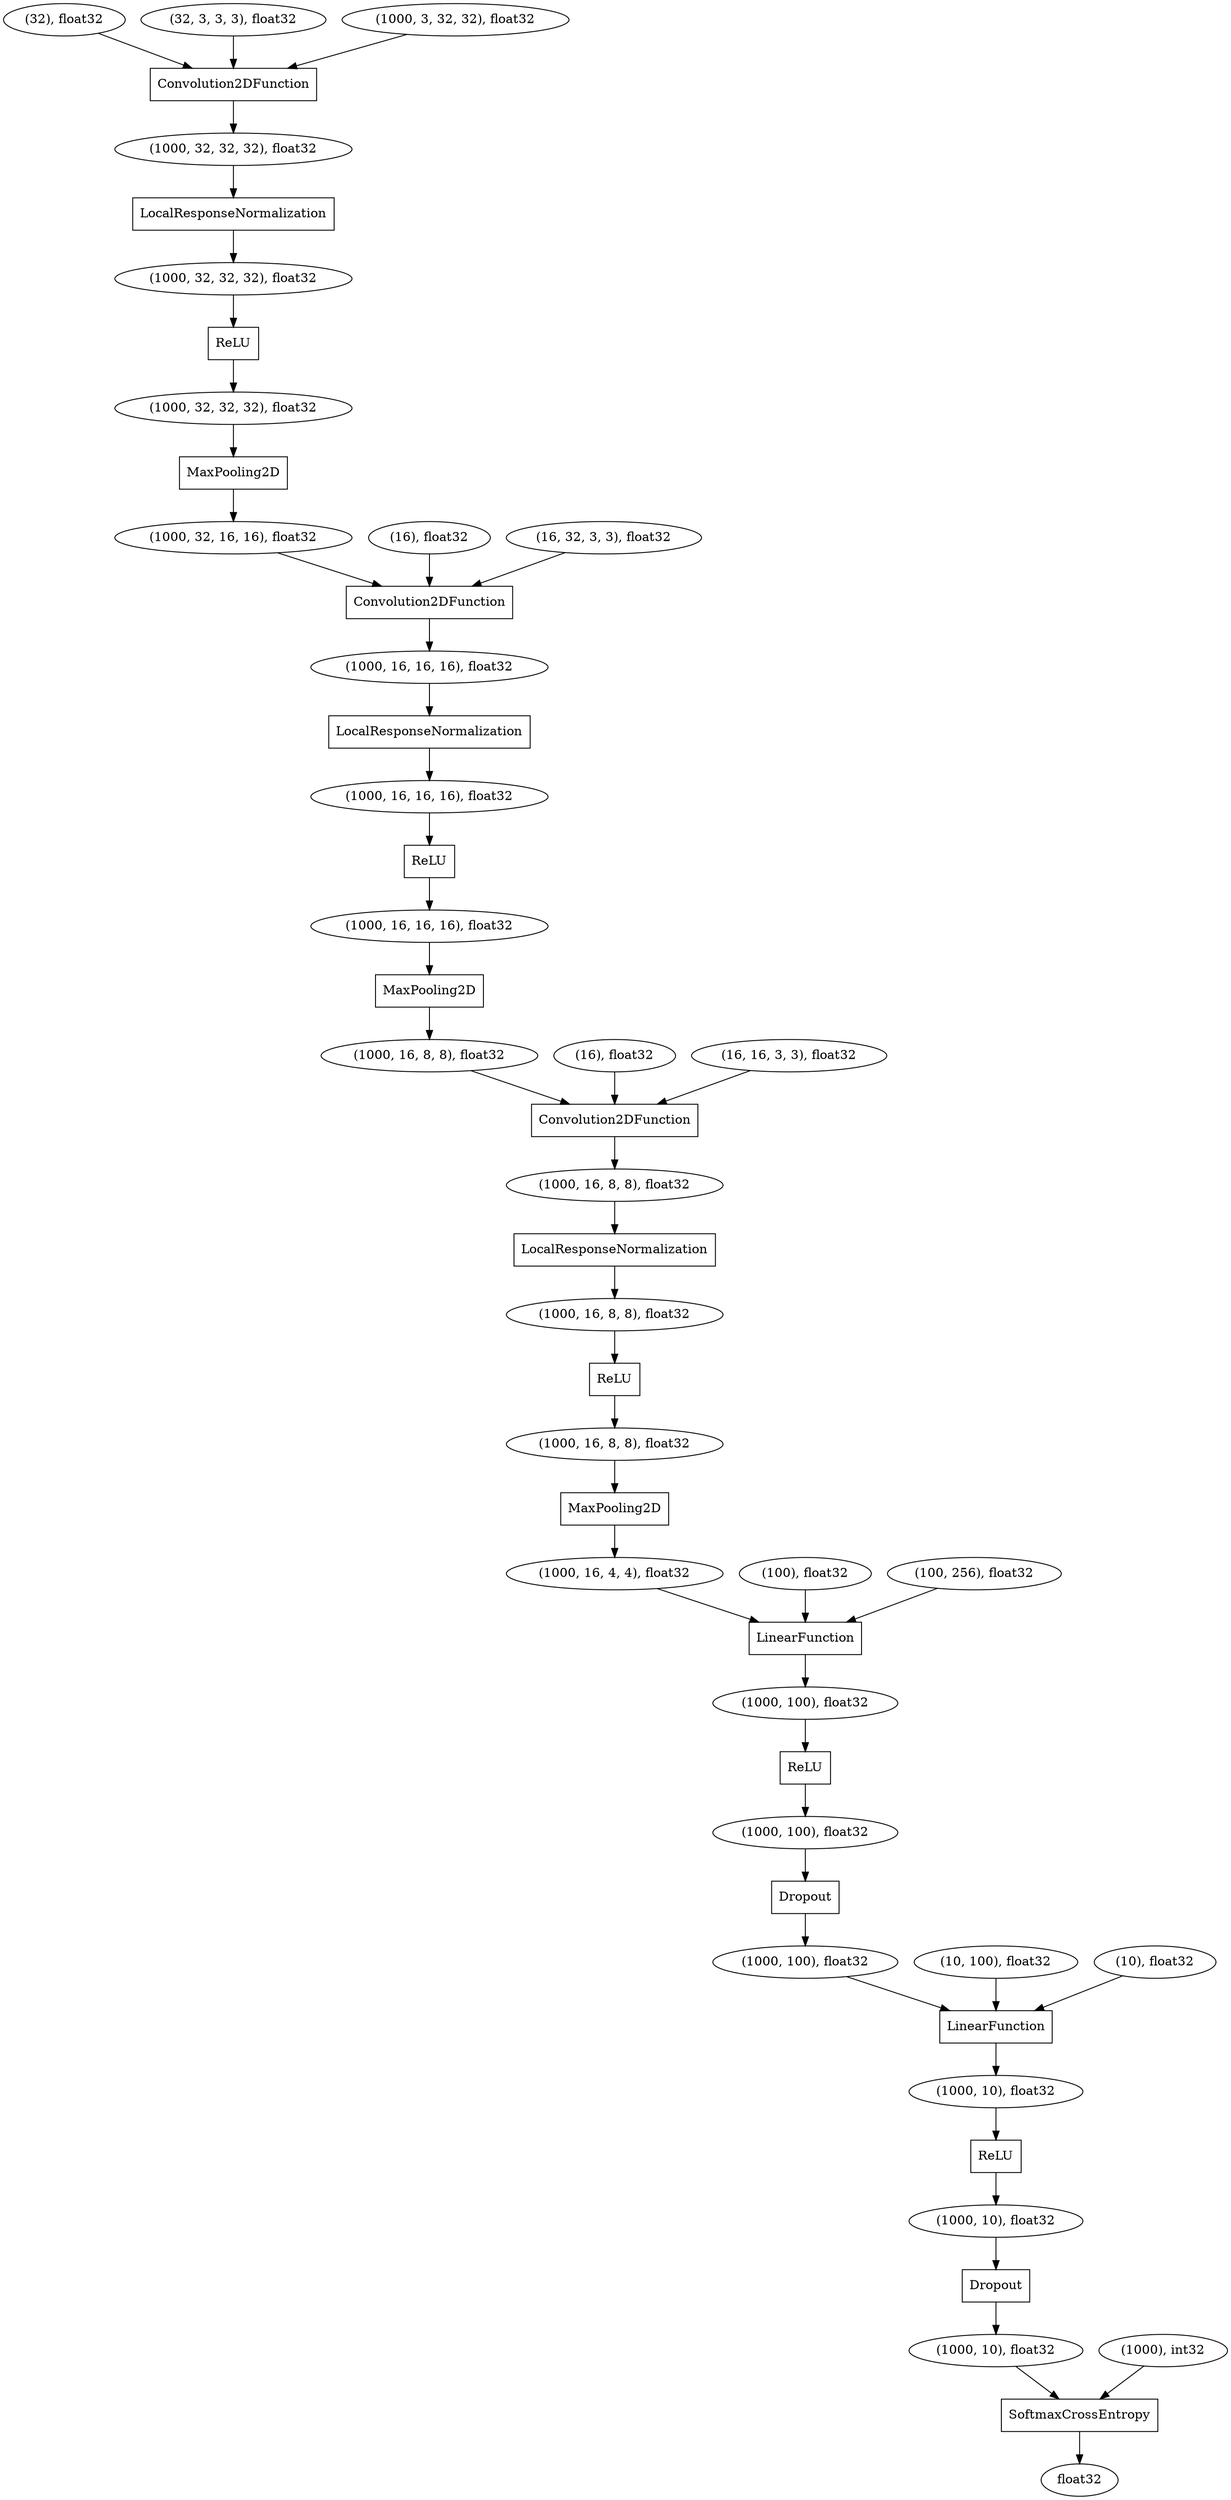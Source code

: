 digraph graphname{140544967561936 [shape="oval",label="(32), float32"];140544969140304 [shape="box",label="Dropout"];140544969139216 [shape="box",label="Convolution2DFunction"];140544967562128 [shape="oval",label="(16), float32"];140544969140432 [shape="box",label="LinearFunction"];140544968113872 [shape="box",label="ReLU"];140544967562064 [shape="oval",label="(32, 3, 3, 3), float32"];140545017811664 [shape="oval",label="(16), float32"];140545011306896 [shape="oval",label="(1000, 10), float32"];140544968356240 [shape="oval",label="(100), float32"];140544969141264 [shape="oval",label="(1000, 32, 32, 32), float32"];140544968192464 [shape="box",label="SoftmaxCrossEntropy"];140544968355920 [shape="oval",label="(10, 100), float32"];140544969140752 [shape="box",label="ReLU"];140544969140816 [shape="oval",label="(1000, 10), float32"];140544969141008 [shape="oval",label="(1000, 16, 8, 8), float32"];140544969140880 [shape="oval",label="(1000, 100), float32"];140544968192400 [shape="oval",label="(1000, 10), float32"];140544969138896 [shape="box",label="ReLU"];140544969139664 [shape="box",label="ReLU"];140544969140944 [shape="oval",label="(1000, 16, 8, 8), float32"];140544969138960 [shape="box",label="MaxPooling2D"];140544969141072 [shape="box",label="Dropout"];140544969139088 [shape="oval",label="(1000, 100), float32"];140544969141200 [shape="box",label="LinearFunction"];140544969139024 [shape="oval",label="(1000, 100), float32"];140544968356880 [shape="oval",label="(10), float32"];140544969141776 [shape="oval",label="(1000, 32, 16, 16), float32"];140544969141456 [shape="oval",label="(1000), int32"];140544971539664 [shape="oval",label="float32"];140544968754384 [shape="oval",label="(100, 256), float32"];140544969139472 [shape="oval",label="(1000, 16, 8, 8), float32"];140544969141136 [shape="box",label="LocalResponseNormalization"];140544969139152 [shape="box",label="ReLU"];140544967562000 [shape="oval",label="(16, 32, 3, 3), float32"];140544967562704 [shape="oval",label="(16, 16, 3, 3), float32"];140544969141840 [shape="oval",label="(1000, 32, 32, 32), float32"];140544969140688 [shape="box",label="LocalResponseNormalization"];140544969139728 [shape="oval",label="(1000, 16, 16, 16), float32"];140544969139792 [shape="oval",label="(1000, 16, 8, 8), float32"];140544969139600 [shape="box",label="Convolution2DFunction"];140544969141520 [shape="oval",label="(1000, 3, 32, 32), float32"];140544969141904 [shape="box",label="MaxPooling2D"];140544969141968 [shape="oval",label="(1000, 16, 4, 4), float32"];140544969142224 [shape="oval",label="(1000, 16, 16, 16), float32"];140544969142096 [shape="box",label="LocalResponseNormalization"];140544969138832 [shape="box",label="Convolution2DFunction"];140544969142160 [shape="oval",label="(1000, 32, 32, 32), float32"];140544969140176 [shape="box",label="MaxPooling2D"];140544969139408 [shape="oval",label="(1000, 16, 16, 16), float32"];140544969139792 -> 140544969138832;140544969141904 -> 140544969141776;140544969140880 -> 140544969140752;140544967562064 -> 140544969139600;140544968356880 -> 140544969140432;140544968355920 -> 140544969140432;140544967562000 -> 140544969139216;140544969142160 -> 140544969141904;140545011306896 -> 140544968113872;140544968754384 -> 140544969141200;140544969139728 -> 140544969140176;140544969139088 -> 140544969141072;140544969141840 -> 140544969140688;140544969141072 -> 140544969139024;140544969142224 -> 140544969139664;140544968356240 -> 140544969141200;140544969141136 -> 140544969140944;140544969140432 -> 140545011306896;140544968113872 -> 140544969140816;140544969140304 -> 140544968192400;140544969139600 -> 140544969141840;140544969139472 -> 140544969141136;140544969139216 -> 140544969139408;140544969139408 -> 140544969142096;140544969141264 -> 140544969139152;140544969141008 -> 140544969138960;140544969141456 -> 140544968192464;140544968192400 -> 140544968192464;140544969141520 -> 140544969139600;140544969140816 -> 140544969140304;140544967561936 -> 140544969139600;140544969141200 -> 140544969140880;140544969139664 -> 140544969139728;140544968192464 -> 140544971539664;140544969138960 -> 140544969141968;140544969141776 -> 140544969139216;140544969139152 -> 140544969142160;140544969140688 -> 140544969141264;140544969140752 -> 140544969139088;140544969138896 -> 140544969141008;140544969140944 -> 140544969138896;140544969140176 -> 140544969139792;140544969142096 -> 140544969142224;140544967562128 -> 140544969139216;140544969139024 -> 140544969140432;140544969141968 -> 140544969141200;140544967562704 -> 140544969138832;140545017811664 -> 140544969138832;140544969138832 -> 140544969139472;}